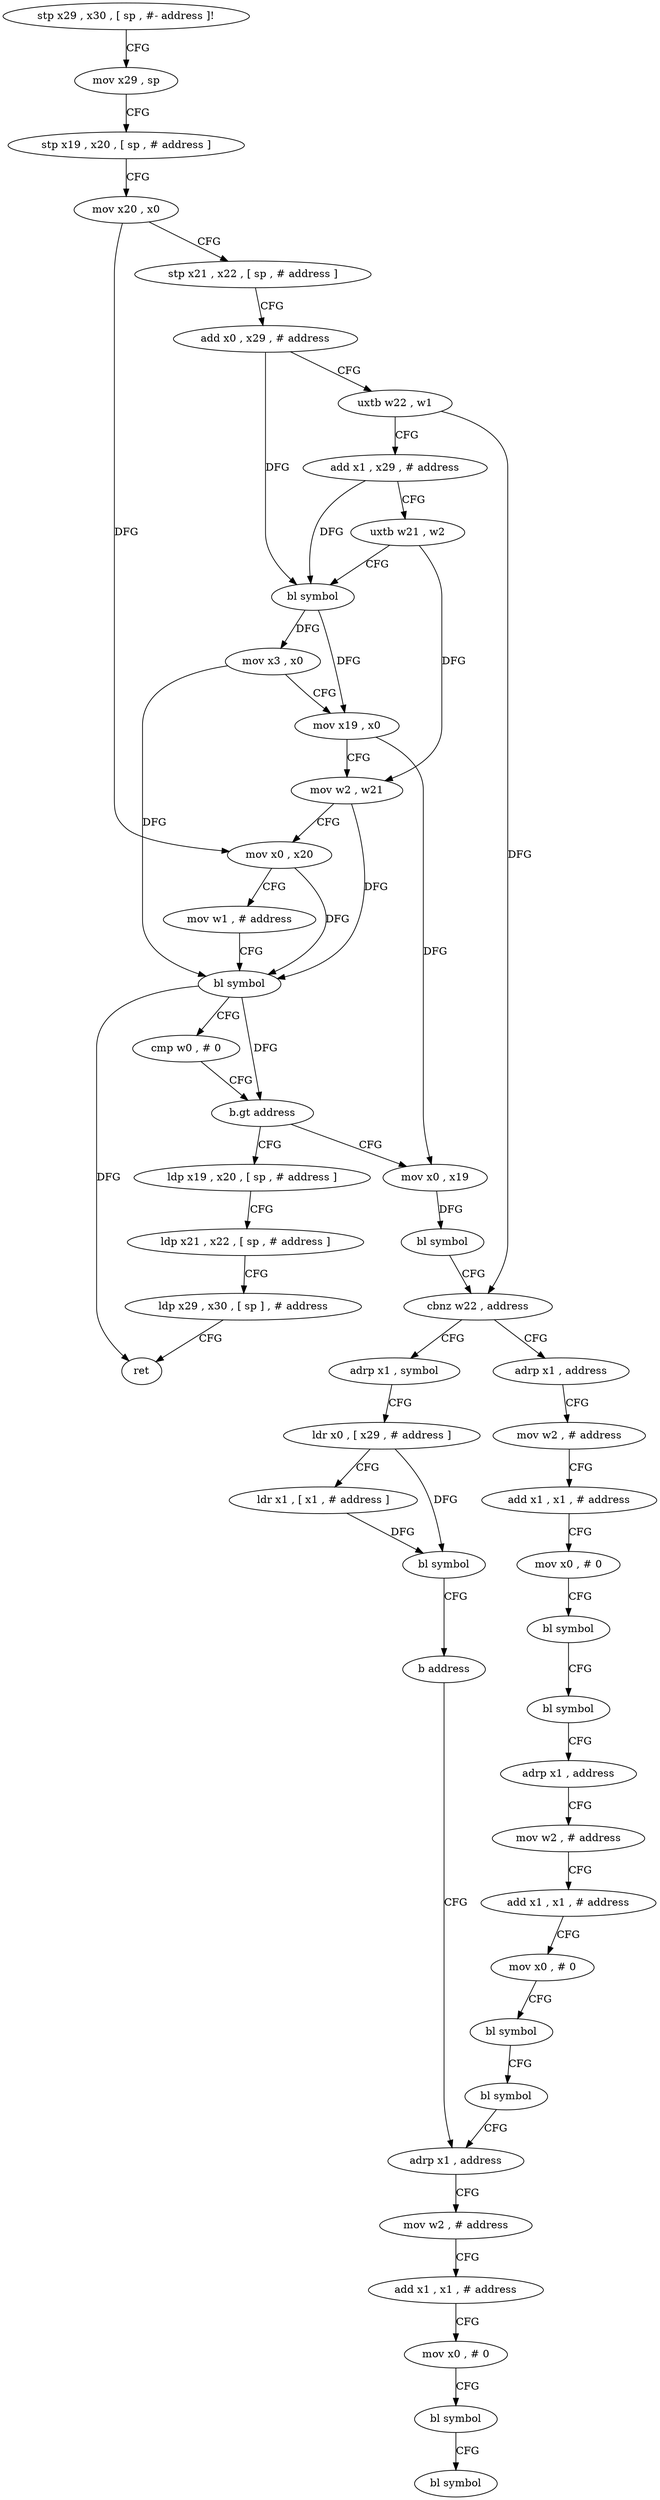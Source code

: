 digraph "func" {
"4215952" [label = "stp x29 , x30 , [ sp , #- address ]!" ]
"4215956" [label = "mov x29 , sp" ]
"4215960" [label = "stp x19 , x20 , [ sp , # address ]" ]
"4215964" [label = "mov x20 , x0" ]
"4215968" [label = "stp x21 , x22 , [ sp , # address ]" ]
"4215972" [label = "add x0 , x29 , # address" ]
"4215976" [label = "uxtb w22 , w1" ]
"4215980" [label = "add x1 , x29 , # address" ]
"4215984" [label = "uxtb w21 , w2" ]
"4215988" [label = "bl symbol" ]
"4215992" [label = "mov x3 , x0" ]
"4215996" [label = "mov x19 , x0" ]
"4216000" [label = "mov w2 , w21" ]
"4216004" [label = "mov x0 , x20" ]
"4216008" [label = "mov w1 , # address" ]
"4216012" [label = "bl symbol" ]
"4216016" [label = "cmp w0 , # 0" ]
"4216020" [label = "b.gt address" ]
"4216040" [label = "mov x0 , x19" ]
"4216024" [label = "ldp x19 , x20 , [ sp , # address ]" ]
"4216044" [label = "bl symbol" ]
"4216048" [label = "cbnz w22 , address" ]
"4216124" [label = "adrp x1 , symbol" ]
"4216052" [label = "adrp x1 , address" ]
"4216028" [label = "ldp x21 , x22 , [ sp , # address ]" ]
"4216032" [label = "ldp x29 , x30 , [ sp ] , # address" ]
"4216036" [label = "ret" ]
"4216128" [label = "ldr x0 , [ x29 , # address ]" ]
"4216132" [label = "ldr x1 , [ x1 , # address ]" ]
"4216136" [label = "bl symbol" ]
"4216140" [label = "b address" ]
"4216100" [label = "adrp x1 , address" ]
"4216056" [label = "mov w2 , # address" ]
"4216060" [label = "add x1 , x1 , # address" ]
"4216064" [label = "mov x0 , # 0" ]
"4216068" [label = "bl symbol" ]
"4216072" [label = "bl symbol" ]
"4216076" [label = "adrp x1 , address" ]
"4216080" [label = "mov w2 , # address" ]
"4216084" [label = "add x1 , x1 , # address" ]
"4216088" [label = "mov x0 , # 0" ]
"4216092" [label = "bl symbol" ]
"4216096" [label = "bl symbol" ]
"4216104" [label = "mov w2 , # address" ]
"4216108" [label = "add x1 , x1 , # address" ]
"4216112" [label = "mov x0 , # 0" ]
"4216116" [label = "bl symbol" ]
"4216120" [label = "bl symbol" ]
"4215952" -> "4215956" [ label = "CFG" ]
"4215956" -> "4215960" [ label = "CFG" ]
"4215960" -> "4215964" [ label = "CFG" ]
"4215964" -> "4215968" [ label = "CFG" ]
"4215964" -> "4216004" [ label = "DFG" ]
"4215968" -> "4215972" [ label = "CFG" ]
"4215972" -> "4215976" [ label = "CFG" ]
"4215972" -> "4215988" [ label = "DFG" ]
"4215976" -> "4215980" [ label = "CFG" ]
"4215976" -> "4216048" [ label = "DFG" ]
"4215980" -> "4215984" [ label = "CFG" ]
"4215980" -> "4215988" [ label = "DFG" ]
"4215984" -> "4215988" [ label = "CFG" ]
"4215984" -> "4216000" [ label = "DFG" ]
"4215988" -> "4215992" [ label = "DFG" ]
"4215988" -> "4215996" [ label = "DFG" ]
"4215992" -> "4215996" [ label = "CFG" ]
"4215992" -> "4216012" [ label = "DFG" ]
"4215996" -> "4216000" [ label = "CFG" ]
"4215996" -> "4216040" [ label = "DFG" ]
"4216000" -> "4216004" [ label = "CFG" ]
"4216000" -> "4216012" [ label = "DFG" ]
"4216004" -> "4216008" [ label = "CFG" ]
"4216004" -> "4216012" [ label = "DFG" ]
"4216008" -> "4216012" [ label = "CFG" ]
"4216012" -> "4216016" [ label = "CFG" ]
"4216012" -> "4216020" [ label = "DFG" ]
"4216012" -> "4216036" [ label = "DFG" ]
"4216016" -> "4216020" [ label = "CFG" ]
"4216020" -> "4216040" [ label = "CFG" ]
"4216020" -> "4216024" [ label = "CFG" ]
"4216040" -> "4216044" [ label = "DFG" ]
"4216024" -> "4216028" [ label = "CFG" ]
"4216044" -> "4216048" [ label = "CFG" ]
"4216048" -> "4216124" [ label = "CFG" ]
"4216048" -> "4216052" [ label = "CFG" ]
"4216124" -> "4216128" [ label = "CFG" ]
"4216052" -> "4216056" [ label = "CFG" ]
"4216028" -> "4216032" [ label = "CFG" ]
"4216032" -> "4216036" [ label = "CFG" ]
"4216128" -> "4216132" [ label = "CFG" ]
"4216128" -> "4216136" [ label = "DFG" ]
"4216132" -> "4216136" [ label = "DFG" ]
"4216136" -> "4216140" [ label = "CFG" ]
"4216140" -> "4216100" [ label = "CFG" ]
"4216100" -> "4216104" [ label = "CFG" ]
"4216056" -> "4216060" [ label = "CFG" ]
"4216060" -> "4216064" [ label = "CFG" ]
"4216064" -> "4216068" [ label = "CFG" ]
"4216068" -> "4216072" [ label = "CFG" ]
"4216072" -> "4216076" [ label = "CFG" ]
"4216076" -> "4216080" [ label = "CFG" ]
"4216080" -> "4216084" [ label = "CFG" ]
"4216084" -> "4216088" [ label = "CFG" ]
"4216088" -> "4216092" [ label = "CFG" ]
"4216092" -> "4216096" [ label = "CFG" ]
"4216096" -> "4216100" [ label = "CFG" ]
"4216104" -> "4216108" [ label = "CFG" ]
"4216108" -> "4216112" [ label = "CFG" ]
"4216112" -> "4216116" [ label = "CFG" ]
"4216116" -> "4216120" [ label = "CFG" ]
}
